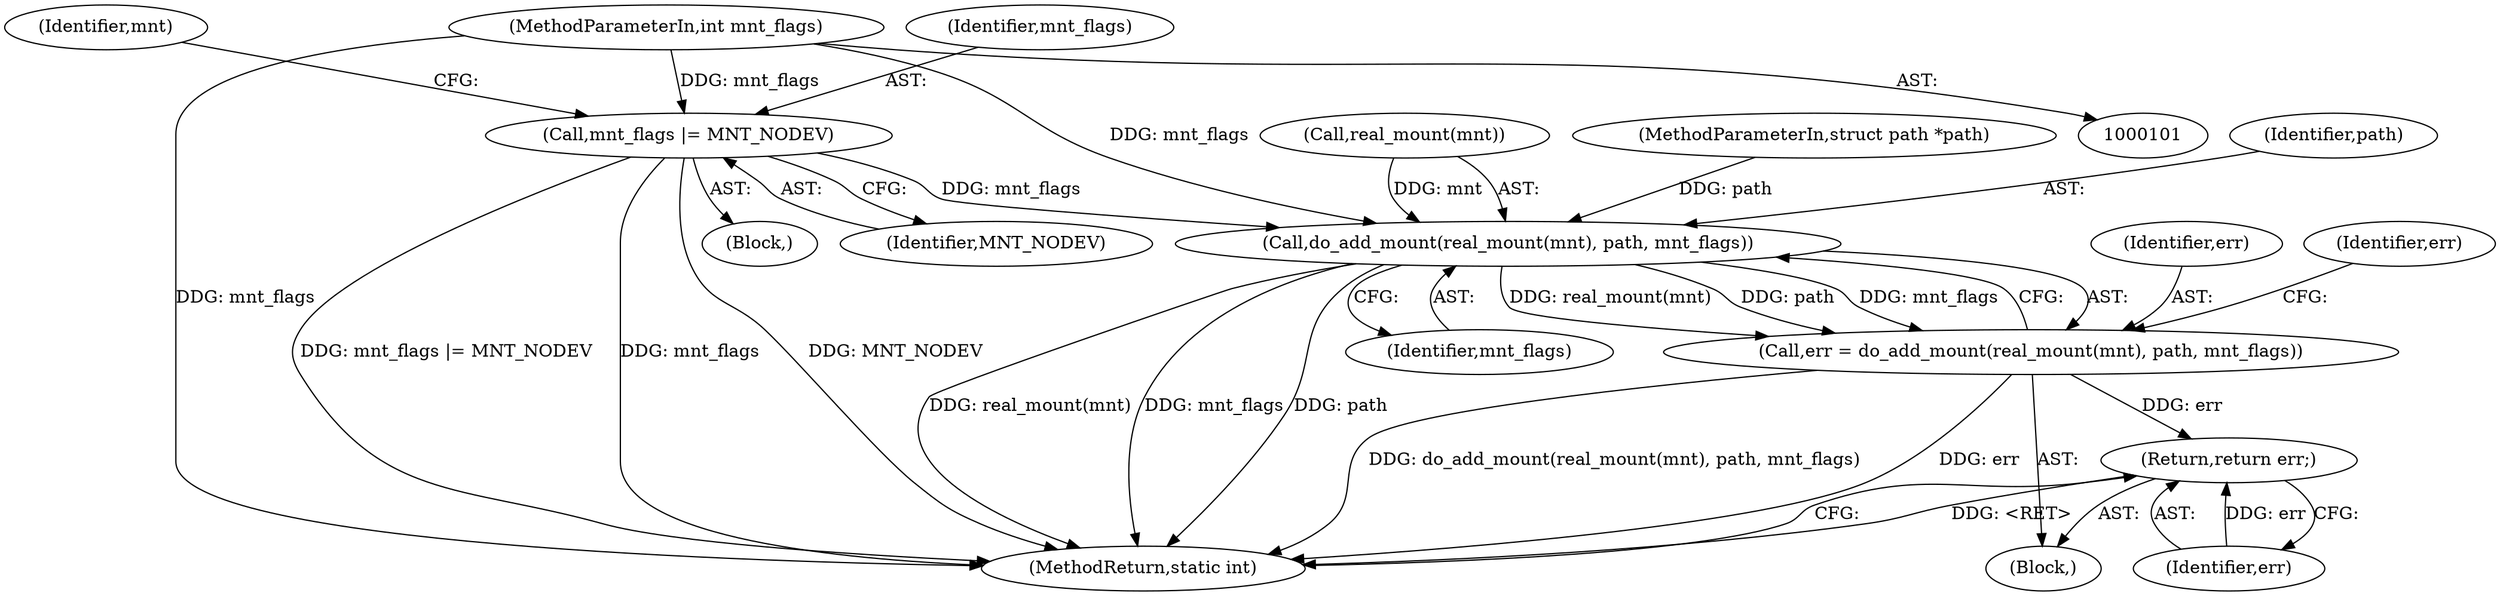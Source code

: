 digraph "1_linux_9566d6742852c527bf5af38af5cbb878dad75705_0@del" {
"1000168" [label="(Call,mnt_flags |= MNT_NODEV)"];
"1000105" [label="(MethodParameterIn,int mnt_flags)"];
"1000210" [label="(Call,do_add_mount(real_mount(mnt), path, mnt_flags))"];
"1000208" [label="(Call,err = do_add_mount(real_mount(mnt), path, mnt_flags))"];
"1000219" [label="(Return,return err;)"];
"1000209" [label="(Identifier,err)"];
"1000168" [label="(Call,mnt_flags |= MNT_NODEV)"];
"1000208" [label="(Call,err = do_add_mount(real_mount(mnt), path, mnt_flags))"];
"1000220" [label="(Identifier,err)"];
"1000221" [label="(MethodReturn,static int)"];
"1000172" [label="(Identifier,mnt)"];
"1000210" [label="(Call,do_add_mount(real_mount(mnt), path, mnt_flags))"];
"1000102" [label="(MethodParameterIn,struct path *path)"];
"1000169" [label="(Identifier,mnt_flags)"];
"1000213" [label="(Identifier,path)"];
"1000214" [label="(Identifier,mnt_flags)"];
"1000219" [label="(Return,return err;)"];
"1000211" [label="(Call,real_mount(mnt))"];
"1000216" [label="(Identifier,err)"];
"1000105" [label="(MethodParameterIn,int mnt_flags)"];
"1000164" [label="(Block,)"];
"1000108" [label="(Block,)"];
"1000170" [label="(Identifier,MNT_NODEV)"];
"1000168" -> "1000164"  [label="AST: "];
"1000168" -> "1000170"  [label="CFG: "];
"1000169" -> "1000168"  [label="AST: "];
"1000170" -> "1000168"  [label="AST: "];
"1000172" -> "1000168"  [label="CFG: "];
"1000168" -> "1000221"  [label="DDG: mnt_flags |= MNT_NODEV"];
"1000168" -> "1000221"  [label="DDG: mnt_flags"];
"1000168" -> "1000221"  [label="DDG: MNT_NODEV"];
"1000105" -> "1000168"  [label="DDG: mnt_flags"];
"1000168" -> "1000210"  [label="DDG: mnt_flags"];
"1000105" -> "1000101"  [label="AST: "];
"1000105" -> "1000221"  [label="DDG: mnt_flags"];
"1000105" -> "1000210"  [label="DDG: mnt_flags"];
"1000210" -> "1000208"  [label="AST: "];
"1000210" -> "1000214"  [label="CFG: "];
"1000211" -> "1000210"  [label="AST: "];
"1000213" -> "1000210"  [label="AST: "];
"1000214" -> "1000210"  [label="AST: "];
"1000208" -> "1000210"  [label="CFG: "];
"1000210" -> "1000221"  [label="DDG: mnt_flags"];
"1000210" -> "1000221"  [label="DDG: path"];
"1000210" -> "1000221"  [label="DDG: real_mount(mnt)"];
"1000210" -> "1000208"  [label="DDG: real_mount(mnt)"];
"1000210" -> "1000208"  [label="DDG: path"];
"1000210" -> "1000208"  [label="DDG: mnt_flags"];
"1000211" -> "1000210"  [label="DDG: mnt"];
"1000102" -> "1000210"  [label="DDG: path"];
"1000208" -> "1000108"  [label="AST: "];
"1000209" -> "1000208"  [label="AST: "];
"1000216" -> "1000208"  [label="CFG: "];
"1000208" -> "1000221"  [label="DDG: err"];
"1000208" -> "1000221"  [label="DDG: do_add_mount(real_mount(mnt), path, mnt_flags)"];
"1000208" -> "1000219"  [label="DDG: err"];
"1000219" -> "1000108"  [label="AST: "];
"1000219" -> "1000220"  [label="CFG: "];
"1000220" -> "1000219"  [label="AST: "];
"1000221" -> "1000219"  [label="CFG: "];
"1000219" -> "1000221"  [label="DDG: <RET>"];
"1000220" -> "1000219"  [label="DDG: err"];
}
